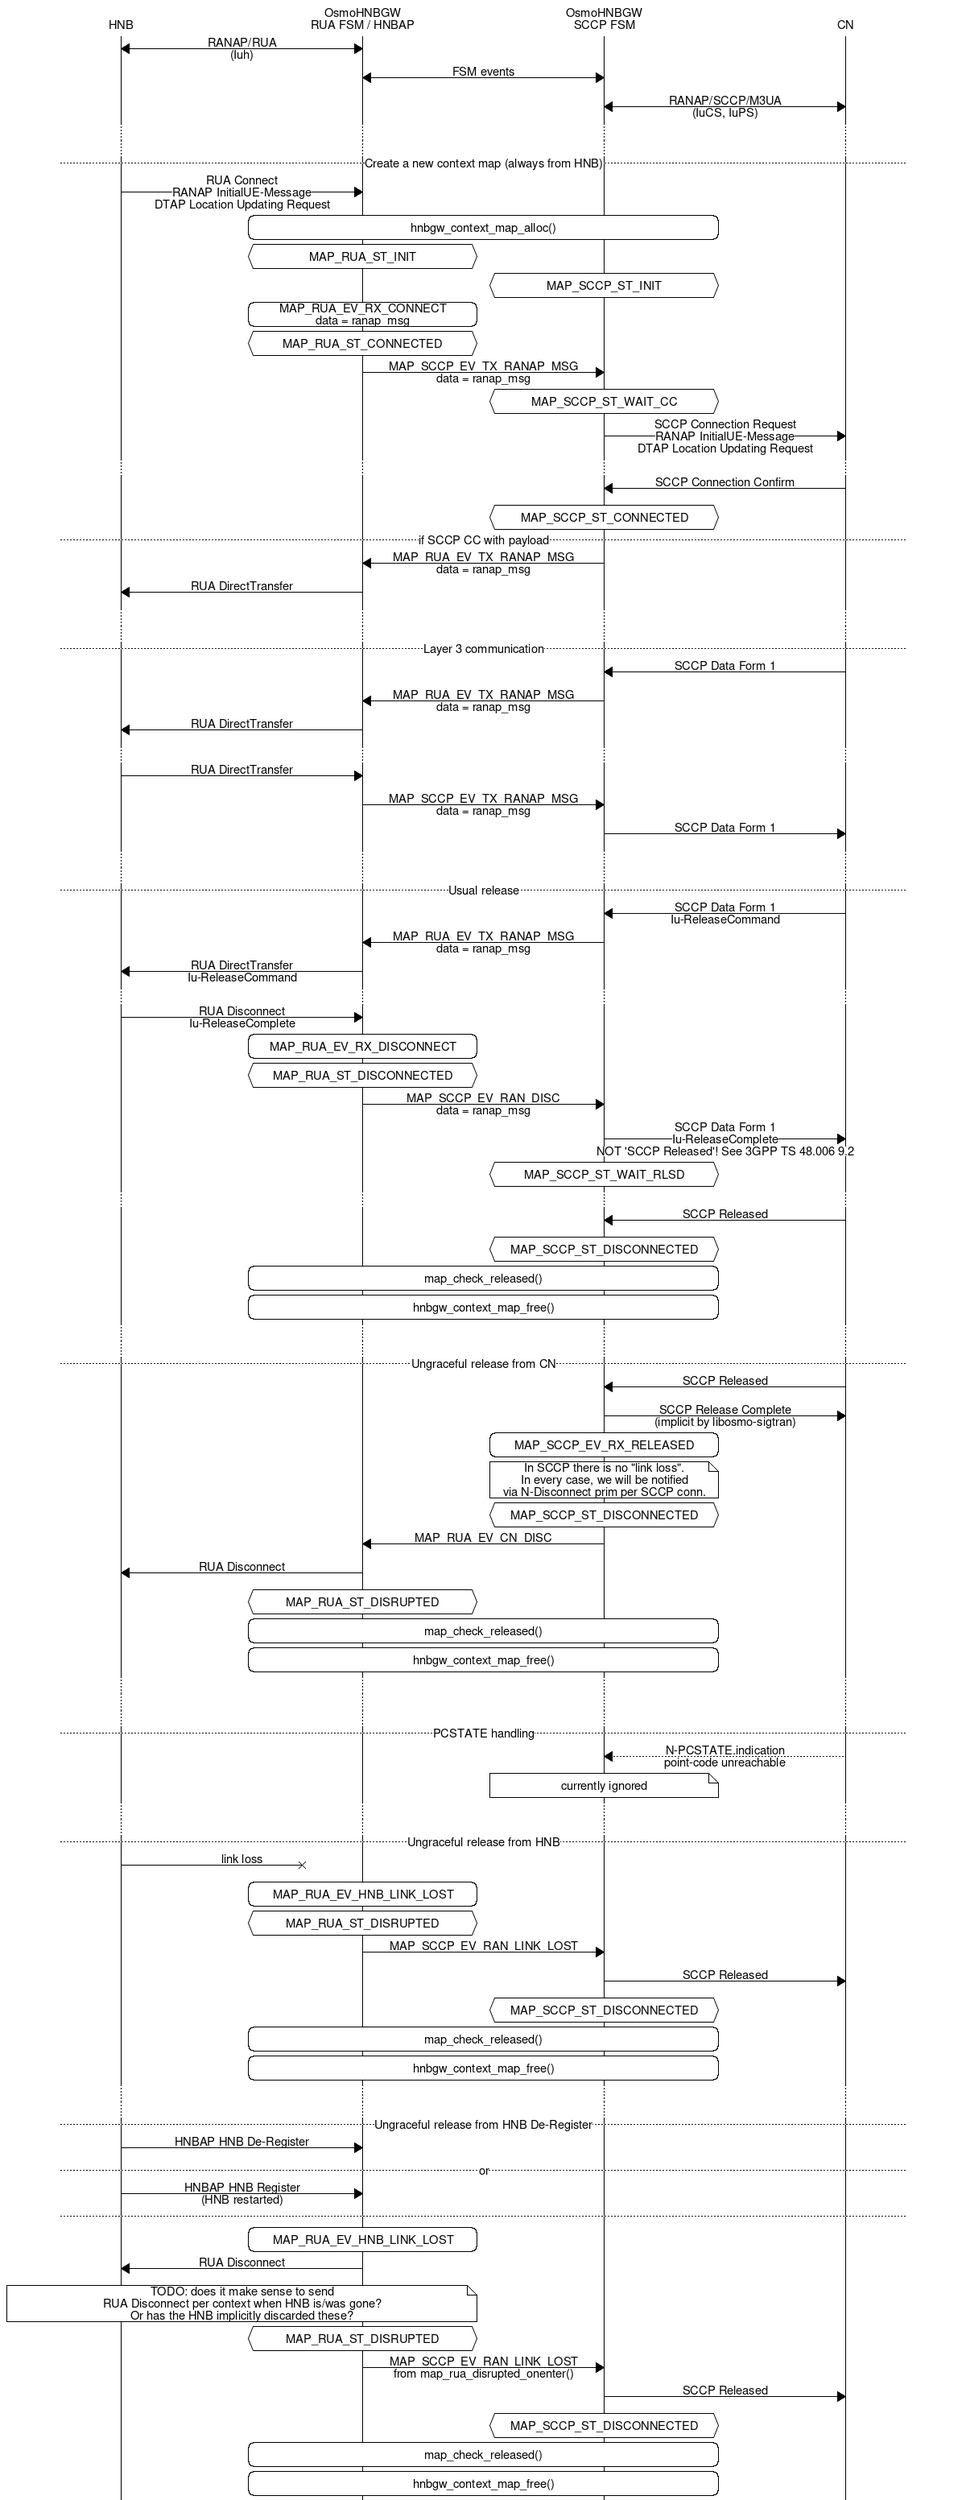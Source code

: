 msc {
  hscale="2";
  hnb[label="HNB"],rua[label="OsmoHNBGW\nRUA FSM / HNBAP"],sccp[label="OsmoHNBGW\nSCCP FSM"],cn[label="CN"];

  hnb <=> rua [label="RANAP/RUA\n(Iuh)"];
  rua <=> sccp [label="FSM events"];
  sccp <=> cn [label="RANAP/SCCP/M3UA\n(IuCS, IuPS)"];

  ...;
  ...;
  --- [label="Create a new context map (always from HNB)"];
  hnb => rua [label="RUA Connect\nRANAP InitialUE-Message\nDTAP Location Updating Request"];
  rua rbox sccp [label="hnbgw_context_map_alloc()"];
  rua abox rua [label="MAP_RUA_ST_INIT"];
  sccp abox sccp [label="MAP_SCCP_ST_INIT"];
  rua rbox rua [label="MAP_RUA_EV_RX_CONNECT\ndata = ranap_msg"];
  rua abox rua [label="MAP_RUA_ST_CONNECTED"];
  rua => sccp [label="MAP_SCCP_EV_TX_RANAP_MSG\ndata = ranap_msg"];
  sccp abox sccp [label="MAP_SCCP_ST_WAIT_CC"];
  sccp => cn [label="SCCP Connection Request\nRANAP InitialUE-Message\nDTAP Location Updating Request"];
  ...;
  sccp <= cn [label="SCCP Connection Confirm"];
  sccp abox sccp [label="MAP_SCCP_ST_CONNECTED"];
  --- [label="if SCCP CC with payload"];
  rua <= sccp [label="MAP_RUA_EV_TX_RANAP_MSG\ndata = ranap_msg"];
  hnb <= rua [label="RUA DirectTransfer"];

  ...;
  ...;
  --- [label="Layer 3 communication"];
  sccp <= cn [label="SCCP Data Form 1"];
  rua <= sccp [label="MAP_RUA_EV_TX_RANAP_MSG\ndata = ranap_msg"];
  hnb <= rua [label="RUA DirectTransfer"];
  ...;
  hnb => rua [label="RUA DirectTransfer"];
  rua => sccp [label="MAP_SCCP_EV_TX_RANAP_MSG\ndata = ranap_msg"];
  sccp => cn [label="SCCP Data Form 1"];

  ...;
  ...;
  --- [label="Usual release"];
  sccp <= cn [label="SCCP Data Form 1\nIu-ReleaseCommand"];
  rua <= sccp [label="MAP_RUA_EV_TX_RANAP_MSG\ndata = ranap_msg"];
  hnb <= rua [label="RUA DirectTransfer\nIu-ReleaseCommand"];
  ...;
  hnb => rua [label="RUA Disconnect\nIu-ReleaseComplete"];
  rua rbox rua [label="MAP_RUA_EV_RX_DISCONNECT"];
  rua abox rua [label="MAP_RUA_ST_DISCONNECTED"];
  rua => sccp [label="MAP_SCCP_EV_RAN_DISC\ndata = ranap_msg"];
  sccp => cn [label="SCCP Data Form 1\nIu-ReleaseComplete\nNOT 'SCCP Released'! See 3GPP TS 48.006 9.2"];
  sccp abox sccp [label="MAP_SCCP_ST_WAIT_RLSD"];
  ...;
  sccp <= cn [label="SCCP Released"];
  sccp abox sccp [label="MAP_SCCP_ST_DISCONNECTED"];
  rua rbox sccp [label="map_check_released()"];
  rua rbox sccp [label="hnbgw_context_map_free()"];

  ...;
  ...;
  --- [label="Ungraceful release from CN"];
  sccp <= cn [label="SCCP Released"];
  sccp => cn [label="SCCP Release Complete\n(implicit by libosmo-sigtran)"];
  sccp rbox sccp [label="MAP_SCCP_EV_RX_RELEASED"];
  sccp note sccp [label="In SCCP there is no \"link loss\".\nIn every case, we will be notified\nvia N-Disconnect prim per SCCP conn."];
  sccp abox sccp [label="MAP_SCCP_ST_DISCONNECTED"];
  rua <= sccp [label="MAP_RUA_EV_CN_DISC"];
  hnb <= rua [label="RUA Disconnect"];
  rua abox rua [label="MAP_RUA_ST_DISRUPTED"];
  rua rbox sccp [label="map_check_released()"];
  rua rbox sccp [label="hnbgw_context_map_free()"];

  ...;
  ...;
  ...;
  --- [label="PCSTATE handling"];
  sccp << cn [label="N-PCSTATE.indication\npoint-code unreachable"];
  sccp note sccp [label="currently ignored"];

  ...;
  ...;
  --- [label="Ungraceful release from HNB"];
  hnb -x rua [label="link loss"];
  rua rbox rua [label="MAP_RUA_EV_HNB_LINK_LOST"];
  rua abox rua [label="MAP_RUA_ST_DISRUPTED"];
  rua => sccp [label="MAP_SCCP_EV_RAN_LINK_LOST"];
  sccp => cn [label="SCCP Released"];
  sccp abox sccp [label="MAP_SCCP_ST_DISCONNECTED"];
  rua rbox sccp [label="map_check_released()"];
  rua rbox sccp [label="hnbgw_context_map_free()"];

  ...;
  ...;
  --- [label="Ungraceful release from HNB De-Register"];
  hnb => rua [label="HNBAP HNB De-Register"];
  --- [label="or"];
  hnb => rua [label="HNBAP HNB Register\n(HNB restarted)"];
  ---;
  rua rbox rua [label="MAP_RUA_EV_HNB_LINK_LOST"];
  hnb <= rua [label="RUA Disconnect"];
  hnb note rua [label="TODO: does it make sense to send\nRUA Disconnect per context when HNB is/was gone?\nOr has the HNB implicitly discarded these?"];
  rua abox rua [label="MAP_RUA_ST_DISRUPTED"];
  rua => sccp [label="MAP_SCCP_EV_RAN_LINK_LOST\nfrom map_rua_disrupted_onenter()"];
  sccp => cn [label="SCCP Released"];
  sccp abox sccp [label="MAP_SCCP_ST_DISCONNECTED"];
  rua rbox sccp [label="map_check_released()"];
  rua rbox sccp [label="hnbgw_context_map_free()"];
}

